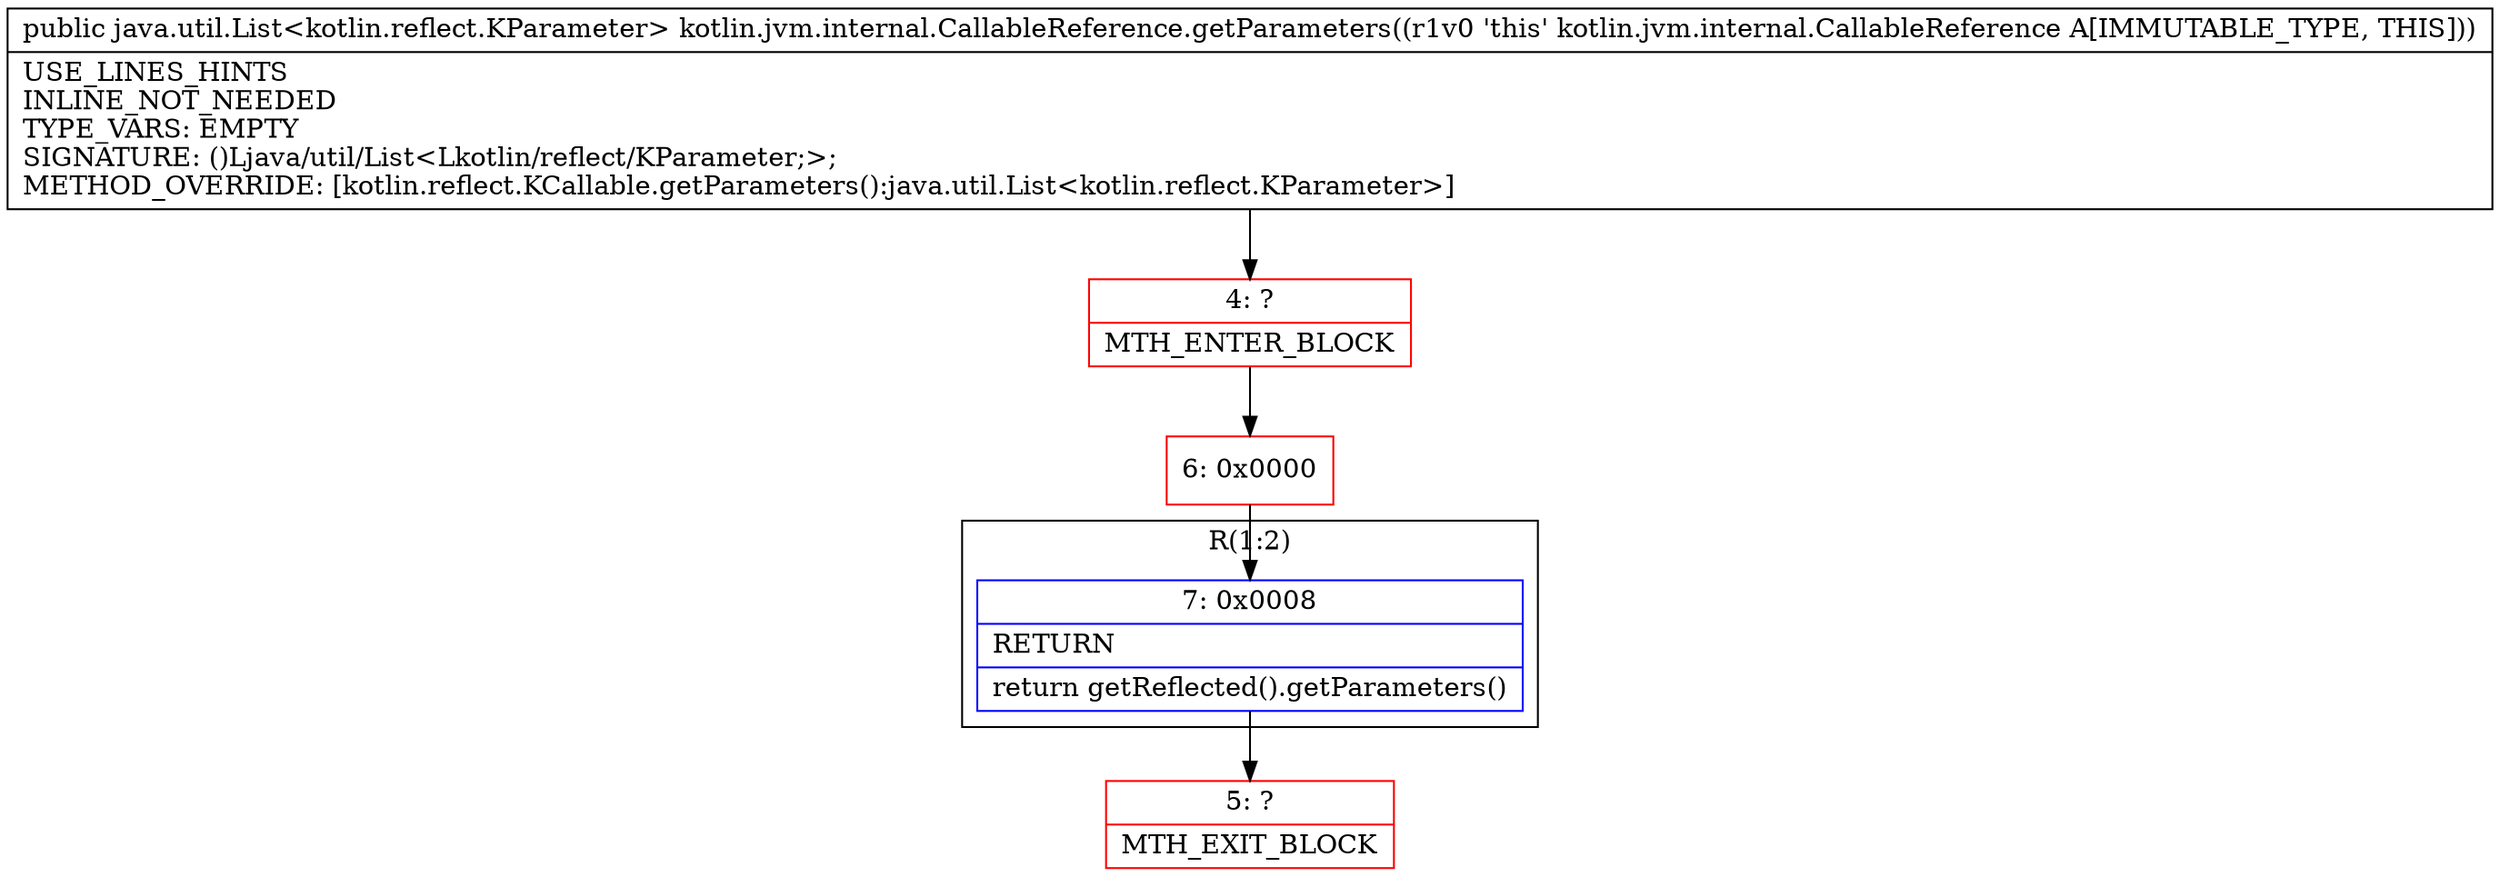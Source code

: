 digraph "CFG forkotlin.jvm.internal.CallableReference.getParameters()Ljava\/util\/List;" {
subgraph cluster_Region_1349526089 {
label = "R(1:2)";
node [shape=record,color=blue];
Node_7 [shape=record,label="{7\:\ 0x0008|RETURN\l|return getReflected().getParameters()\l}"];
}
Node_4 [shape=record,color=red,label="{4\:\ ?|MTH_ENTER_BLOCK\l}"];
Node_6 [shape=record,color=red,label="{6\:\ 0x0000}"];
Node_5 [shape=record,color=red,label="{5\:\ ?|MTH_EXIT_BLOCK\l}"];
MethodNode[shape=record,label="{public java.util.List\<kotlin.reflect.KParameter\> kotlin.jvm.internal.CallableReference.getParameters((r1v0 'this' kotlin.jvm.internal.CallableReference A[IMMUTABLE_TYPE, THIS]))  | USE_LINES_HINTS\lINLINE_NOT_NEEDED\lTYPE_VARS: EMPTY\lSIGNATURE: ()Ljava\/util\/List\<Lkotlin\/reflect\/KParameter;\>;\lMETHOD_OVERRIDE: [kotlin.reflect.KCallable.getParameters():java.util.List\<kotlin.reflect.KParameter\>]\l}"];
MethodNode -> Node_4;Node_7 -> Node_5;
Node_4 -> Node_6;
Node_6 -> Node_7;
}


